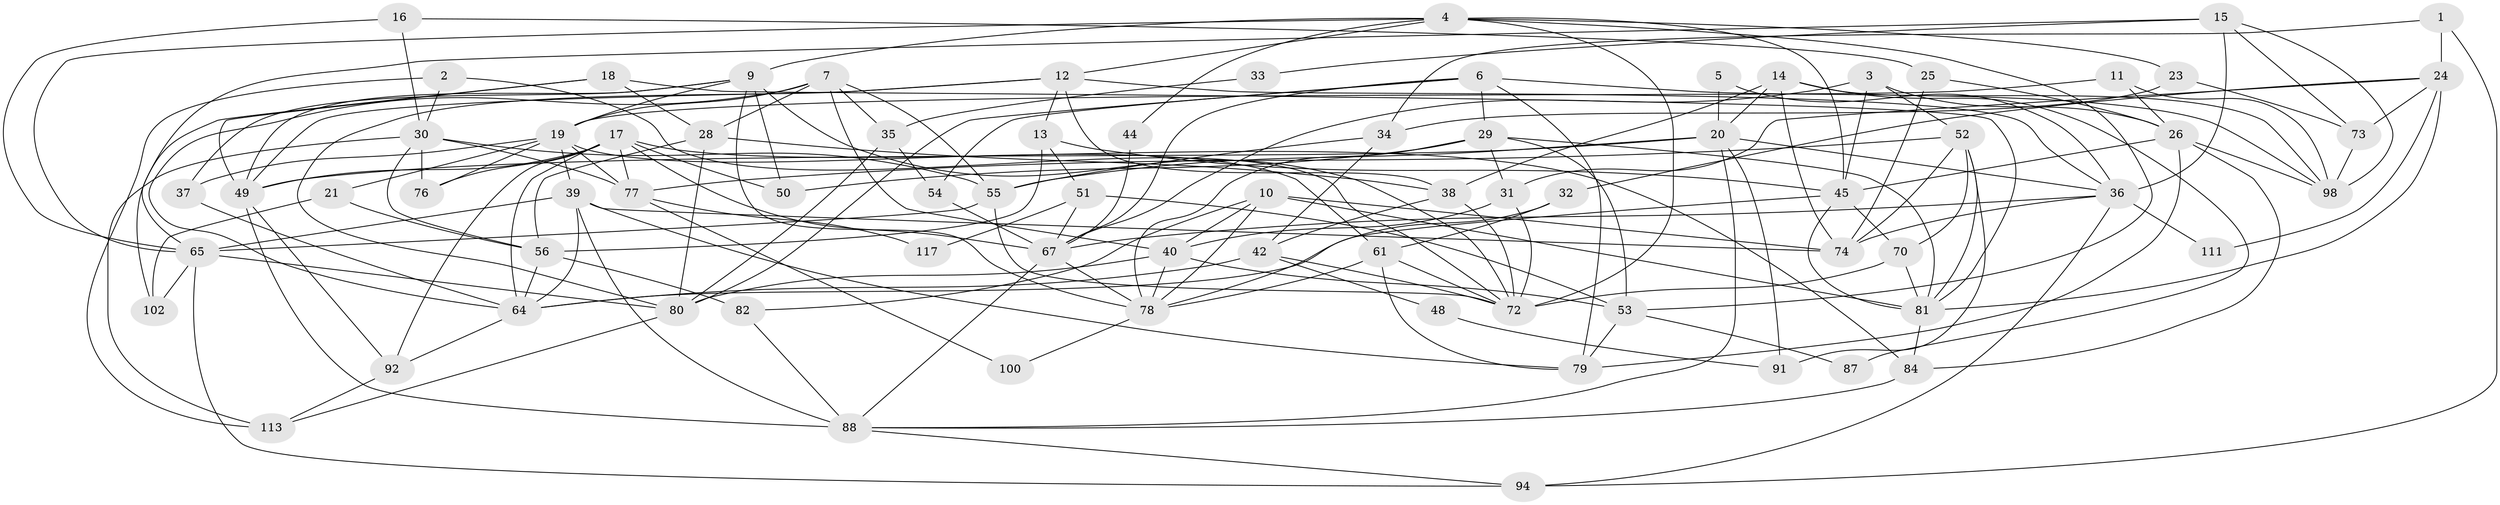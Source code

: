 // Generated by graph-tools (version 1.1) at 2025/52/02/27/25 19:52:04]
// undirected, 76 vertices, 188 edges
graph export_dot {
graph [start="1"]
  node [color=gray90,style=filled];
  1 [super="+90"];
  2 [super="+75"];
  3 [super="+83"];
  4 [super="+57"];
  5;
  6;
  7 [super="+8"];
  9 [super="+66"];
  10 [super="+22"];
  11;
  12 [super="+41"];
  13;
  14 [super="+43"];
  15 [super="+97"];
  16;
  17 [super="+96"];
  18;
  19 [super="+60"];
  20 [super="+27"];
  21;
  23;
  24 [super="+62"];
  25;
  26 [super="+104"];
  28 [super="+109"];
  29 [super="+47"];
  30 [super="+116"];
  31;
  32;
  33;
  34;
  35;
  36 [super="+46"];
  37;
  38 [super="+69"];
  39 [super="+63"];
  40 [super="+89"];
  42 [super="+58"];
  44;
  45 [super="+103"];
  48;
  49 [super="+71"];
  50;
  51;
  52 [super="+105"];
  53 [super="+101"];
  54;
  55 [super="+59"];
  56 [super="+86"];
  61 [super="+68"];
  64 [super="+108"];
  65 [super="+99"];
  67 [super="+85"];
  70;
  72 [super="+107"];
  73;
  74 [super="+95"];
  76 [super="+110"];
  77 [super="+115"];
  78;
  79;
  80 [super="+93"];
  81 [super="+106"];
  82;
  84;
  87;
  88 [super="+114"];
  91;
  92;
  94;
  98 [super="+112"];
  100;
  102;
  111;
  113;
  117;
  1 -- 94;
  1 -- 34;
  1 -- 24;
  2 -- 30;
  2 -- 113;
  2 -- 72;
  3 -- 26;
  3 -- 67;
  3 -- 52;
  3 -- 45;
  4 -- 65;
  4 -- 12;
  4 -- 44;
  4 -- 53;
  4 -- 23;
  4 -- 72;
  4 -- 9;
  4 -- 45;
  5 -- 20;
  5 -- 36;
  6 -- 29;
  6 -- 54;
  6 -- 67;
  6 -- 79;
  6 -- 98;
  6 -- 80;
  7 -- 19;
  7 -- 55;
  7 -- 64;
  7 -- 35;
  7 -- 40;
  7 -- 28;
  9 -- 49;
  9 -- 72;
  9 -- 50;
  9 -- 19;
  9 -- 37;
  9 -- 78;
  10 -- 82;
  10 -- 81;
  10 -- 78;
  10 -- 74;
  10 -- 40;
  11 -- 19;
  11 -- 26;
  11 -- 98;
  12 -- 49;
  12 -- 13;
  12 -- 38;
  12 -- 36;
  12 -- 80;
  13 -- 45;
  13 -- 51;
  13 -- 56;
  14 -- 20;
  14 -- 38 [weight=2];
  14 -- 87;
  14 -- 74;
  14 -- 98;
  15 -- 36;
  15 -- 73;
  15 -- 33;
  15 -- 65;
  15 -- 98;
  16 -- 25;
  16 -- 65;
  16 -- 30;
  17 -- 50;
  17 -- 92;
  17 -- 67;
  17 -- 84;
  17 -- 77;
  17 -- 49;
  17 -- 76;
  17 -- 64;
  18 -- 28;
  18 -- 102;
  18 -- 49;
  18 -- 81;
  19 -- 37;
  19 -- 21;
  19 -- 39;
  19 -- 77;
  19 -- 76;
  19 -- 61;
  20 -- 36;
  20 -- 49;
  20 -- 91;
  20 -- 55;
  20 -- 88;
  21 -- 102;
  21 -- 56;
  23 -- 34;
  23 -- 73;
  24 -- 73;
  24 -- 31;
  24 -- 111;
  24 -- 32;
  24 -- 81;
  25 -- 74;
  25 -- 26;
  26 -- 84;
  26 -- 98 [weight=2];
  26 -- 45;
  26 -- 79;
  28 -- 56;
  28 -- 80;
  28 -- 38;
  29 -- 53;
  29 -- 81;
  29 -- 50;
  29 -- 78;
  29 -- 31;
  30 -- 113;
  30 -- 56;
  30 -- 76;
  30 -- 55;
  30 -- 77;
  31 -- 40;
  31 -- 72;
  32 -- 78;
  32 -- 61;
  33 -- 35;
  34 -- 55;
  34 -- 42;
  35 -- 54;
  35 -- 80;
  36 -- 94;
  36 -- 67;
  36 -- 74;
  36 -- 111;
  37 -- 64;
  38 -- 72 [weight=2];
  38 -- 42;
  39 -- 88;
  39 -- 64;
  39 -- 65;
  39 -- 74;
  39 -- 79;
  40 -- 78;
  40 -- 53;
  40 -- 80;
  42 -- 48;
  42 -- 72;
  42 -- 64;
  44 -- 67;
  45 -- 81;
  45 -- 70;
  45 -- 64;
  48 -- 91;
  49 -- 92;
  49 -- 88;
  51 -- 117;
  51 -- 67;
  51 -- 53;
  52 -- 74;
  52 -- 81;
  52 -- 70;
  52 -- 91;
  52 -- 77;
  53 -- 87;
  53 -- 79;
  54 -- 67;
  55 -- 65;
  55 -- 72;
  56 -- 82;
  56 -- 64;
  61 -- 79;
  61 -- 78;
  61 -- 72;
  64 -- 92;
  65 -- 94;
  65 -- 102;
  65 -- 80;
  67 -- 78;
  67 -- 88;
  70 -- 72;
  70 -- 81;
  73 -- 98;
  77 -- 117;
  77 -- 100;
  78 -- 100;
  80 -- 113;
  81 -- 84;
  82 -- 88;
  84 -- 88;
  88 -- 94;
  92 -- 113;
}
